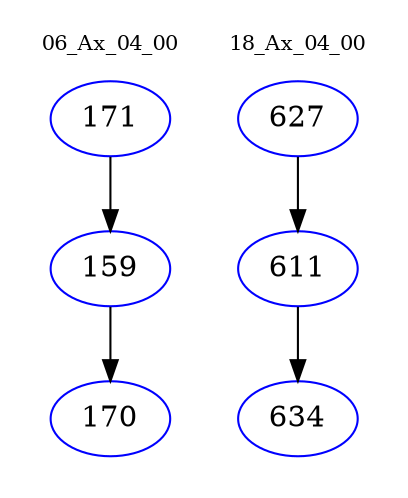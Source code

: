 digraph{
subgraph cluster_0 {
color = white
label = "06_Ax_04_00";
fontsize=10;
T0_171 [label="171", color="blue"]
T0_171 -> T0_159 [color="black"]
T0_159 [label="159", color="blue"]
T0_159 -> T0_170 [color="black"]
T0_170 [label="170", color="blue"]
}
subgraph cluster_1 {
color = white
label = "18_Ax_04_00";
fontsize=10;
T1_627 [label="627", color="blue"]
T1_627 -> T1_611 [color="black"]
T1_611 [label="611", color="blue"]
T1_611 -> T1_634 [color="black"]
T1_634 [label="634", color="blue"]
}
}
